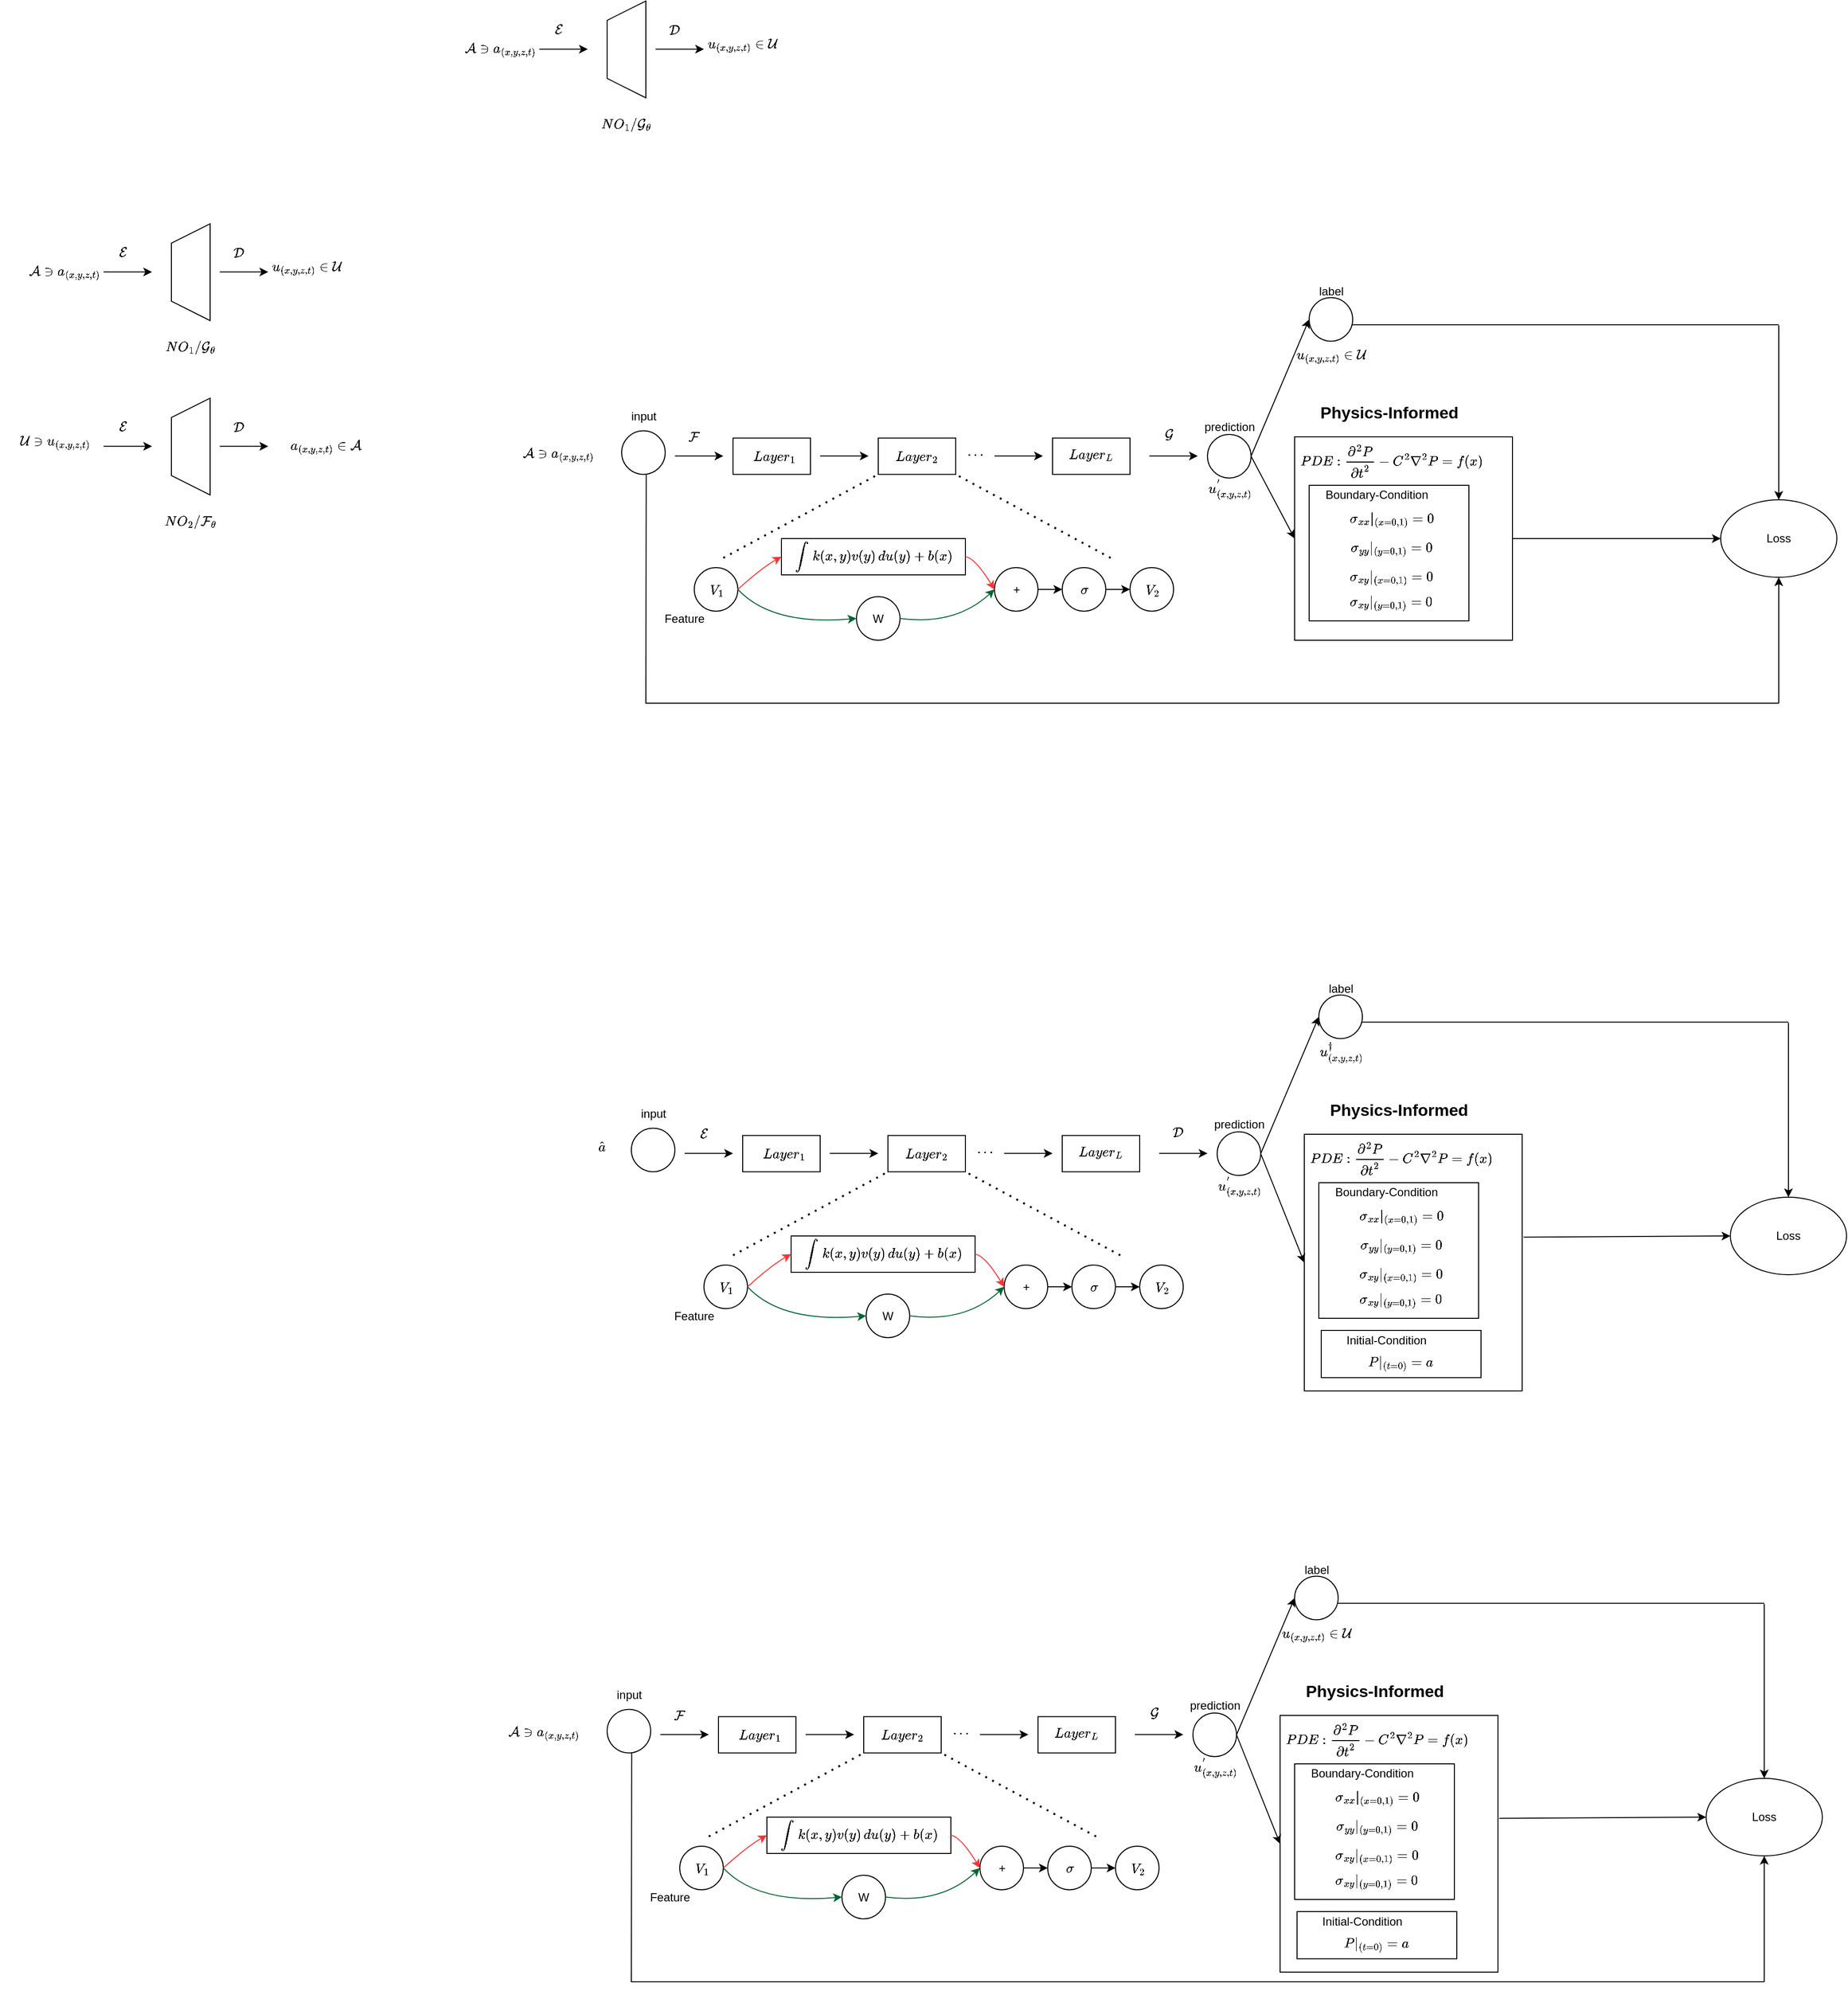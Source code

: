 <mxfile version="20.6.0" type="github">
  <diagram id="NjW-yhsZ5i_trCQD1ym4" name="第 1 页">
    <mxGraphModel dx="1221" dy="1813" grid="1" gridSize="10" guides="1" tooltips="1" connect="1" arrows="1" fold="1" page="1" pageScale="1" pageWidth="827" pageHeight="1169" math="1" shadow="0">
      <root>
        <mxCell id="0" />
        <mxCell id="1" parent="0" />
        <mxCell id="FUlJ05SnASZW4XO25VSm-185" value="" style="rounded=0;whiteSpace=wrap;html=1;fillColor=none;" vertex="1" parent="1">
          <mxGeometry x="1430" y="1045" width="225" height="265" as="geometry" />
        </mxCell>
        <mxCell id="FUlJ05SnASZW4XO25VSm-4" value="$$\mathcal{A} \ni \mathcal{a}_{(x,y,z,t)}$$" style="text;html=1;strokeColor=none;fillColor=none;align=center;verticalAlign=middle;whiteSpace=wrap;rounded=0;" vertex="1" parent="1">
          <mxGeometry x="120" y="140" width="60" height="30" as="geometry" />
        </mxCell>
        <mxCell id="FUlJ05SnASZW4XO25VSm-5" value="" style="endArrow=classic;html=1;rounded=0;" edge="1" parent="1">
          <mxGeometry width="50" height="50" relative="1" as="geometry">
            <mxPoint x="190" y="154.8" as="sourcePoint" />
            <mxPoint x="240" y="154.8" as="targetPoint" />
          </mxGeometry>
        </mxCell>
        <mxCell id="FUlJ05SnASZW4XO25VSm-6" value="$$\mathcal{E}$$" style="text;html=1;strokeColor=none;fillColor=none;align=center;verticalAlign=middle;whiteSpace=wrap;rounded=0;" vertex="1" parent="1">
          <mxGeometry x="180" y="120" width="60" height="30" as="geometry" />
        </mxCell>
        <mxCell id="FUlJ05SnASZW4XO25VSm-7" value="" style="shape=trapezoid;perimeter=trapezoidPerimeter;whiteSpace=wrap;html=1;fixedSize=1;rotation=-90;" vertex="1" parent="1">
          <mxGeometry x="230" y="135" width="100" height="40" as="geometry" />
        </mxCell>
        <mxCell id="FUlJ05SnASZW4XO25VSm-8" value="&amp;nbsp;$$NO_{1}/\mathcal{G}_{\theta}$$" style="text;html=1;strokeColor=none;fillColor=none;align=center;verticalAlign=middle;whiteSpace=wrap;rounded=0;" vertex="1" parent="1">
          <mxGeometry x="245" y="210" width="70" height="30" as="geometry" />
        </mxCell>
        <mxCell id="FUlJ05SnASZW4XO25VSm-9" value="" style="endArrow=classic;html=1;rounded=0;" edge="1" parent="1">
          <mxGeometry width="50" height="50" relative="1" as="geometry">
            <mxPoint x="310" y="154.8" as="sourcePoint" />
            <mxPoint x="360" y="154.8" as="targetPoint" />
          </mxGeometry>
        </mxCell>
        <mxCell id="FUlJ05SnASZW4XO25VSm-10" value="$$\mathcal{D}$$" style="text;html=1;strokeColor=none;fillColor=none;align=center;verticalAlign=middle;whiteSpace=wrap;rounded=0;" vertex="1" parent="1">
          <mxGeometry x="300" y="120" width="60" height="30" as="geometry" />
        </mxCell>
        <mxCell id="FUlJ05SnASZW4XO25VSm-11" value="$$ \mathcal{u}_{(x,y,z,t)} \in \mathcal{U}$$" style="text;html=1;strokeColor=none;fillColor=none;align=center;verticalAlign=middle;whiteSpace=wrap;rounded=0;" vertex="1" parent="1">
          <mxGeometry x="370" y="135" width="60" height="30" as="geometry" />
        </mxCell>
        <mxCell id="FUlJ05SnASZW4XO25VSm-12" value="$$&amp;nbsp; \mathcal{a}_{(x,y,z,t)} \in\mathcal{A}&lt;br&gt;$$" style="text;html=1;strokeColor=none;fillColor=none;align=center;verticalAlign=middle;whiteSpace=wrap;rounded=0;" vertex="1" parent="1">
          <mxGeometry x="390" y="320" width="60" height="30" as="geometry" />
        </mxCell>
        <mxCell id="FUlJ05SnASZW4XO25VSm-13" value="" style="endArrow=classic;html=1;rounded=0;" edge="1" parent="1">
          <mxGeometry width="50" height="50" relative="1" as="geometry">
            <mxPoint x="190" y="334.8" as="sourcePoint" />
            <mxPoint x="240" y="334.8" as="targetPoint" />
          </mxGeometry>
        </mxCell>
        <mxCell id="FUlJ05SnASZW4XO25VSm-14" value="$$\mathcal{E}$$" style="text;html=1;strokeColor=none;fillColor=none;align=center;verticalAlign=middle;whiteSpace=wrap;rounded=0;" vertex="1" parent="1">
          <mxGeometry x="180" y="300" width="60" height="30" as="geometry" />
        </mxCell>
        <mxCell id="FUlJ05SnASZW4XO25VSm-15" value="" style="shape=trapezoid;perimeter=trapezoidPerimeter;whiteSpace=wrap;html=1;fixedSize=1;rotation=-90;" vertex="1" parent="1">
          <mxGeometry x="230" y="315" width="100" height="40" as="geometry" />
        </mxCell>
        <mxCell id="FUlJ05SnASZW4XO25VSm-16" value="&amp;nbsp;$$NO_{2}/\mathcal{F}_{\theta}$$" style="text;html=1;strokeColor=none;fillColor=none;align=center;verticalAlign=middle;whiteSpace=wrap;rounded=0;" vertex="1" parent="1">
          <mxGeometry x="245" y="390" width="70" height="30" as="geometry" />
        </mxCell>
        <mxCell id="FUlJ05SnASZW4XO25VSm-17" value="" style="endArrow=classic;html=1;rounded=0;" edge="1" parent="1">
          <mxGeometry width="50" height="50" relative="1" as="geometry">
            <mxPoint x="310" y="334.8" as="sourcePoint" />
            <mxPoint x="360" y="334.8" as="targetPoint" />
          </mxGeometry>
        </mxCell>
        <mxCell id="FUlJ05SnASZW4XO25VSm-18" value="$$\mathcal{D}$$" style="text;html=1;strokeColor=none;fillColor=none;align=center;verticalAlign=middle;whiteSpace=wrap;rounded=0;" vertex="1" parent="1">
          <mxGeometry x="300" y="300" width="60" height="30" as="geometry" />
        </mxCell>
        <mxCell id="FUlJ05SnASZW4XO25VSm-19" value="$$&amp;nbsp;\mathcal{U} \ni&lt;br&gt;\mathcal{u}_{(x,y,z,t)} $$" style="text;html=1;strokeColor=none;fillColor=none;align=center;verticalAlign=middle;whiteSpace=wrap;rounded=0;" vertex="1" parent="1">
          <mxGeometry x="110" y="315" width="60" height="30" as="geometry" />
        </mxCell>
        <mxCell id="FUlJ05SnASZW4XO25VSm-20" value="$$\mathcal{A} \ni \mathcal{a}_{(x,y,z,t)}$$" style="text;html=1;strokeColor=none;fillColor=none;align=center;verticalAlign=middle;whiteSpace=wrap;rounded=0;" vertex="1" parent="1">
          <mxGeometry x="570" y="-90" width="60" height="30" as="geometry" />
        </mxCell>
        <mxCell id="FUlJ05SnASZW4XO25VSm-21" value="" style="endArrow=classic;html=1;rounded=0;" edge="1" parent="1">
          <mxGeometry width="50" height="50" relative="1" as="geometry">
            <mxPoint x="640" y="-75.2" as="sourcePoint" />
            <mxPoint x="690" y="-75.2" as="targetPoint" />
          </mxGeometry>
        </mxCell>
        <mxCell id="FUlJ05SnASZW4XO25VSm-22" value="$$\mathcal{E}$$" style="text;html=1;strokeColor=none;fillColor=none;align=center;verticalAlign=middle;whiteSpace=wrap;rounded=0;" vertex="1" parent="1">
          <mxGeometry x="630" y="-110" width="60" height="30" as="geometry" />
        </mxCell>
        <mxCell id="FUlJ05SnASZW4XO25VSm-23" value="" style="shape=trapezoid;perimeter=trapezoidPerimeter;whiteSpace=wrap;html=1;fixedSize=1;rotation=-90;" vertex="1" parent="1">
          <mxGeometry x="680" y="-95" width="100" height="40" as="geometry" />
        </mxCell>
        <mxCell id="FUlJ05SnASZW4XO25VSm-24" value="&amp;nbsp;$$NO_{1}/\mathcal{G}_{\theta}$$" style="text;html=1;strokeColor=none;fillColor=none;align=center;verticalAlign=middle;whiteSpace=wrap;rounded=0;" vertex="1" parent="1">
          <mxGeometry x="695" y="-20" width="70" height="30" as="geometry" />
        </mxCell>
        <mxCell id="FUlJ05SnASZW4XO25VSm-25" value="" style="endArrow=classic;html=1;rounded=0;" edge="1" parent="1">
          <mxGeometry width="50" height="50" relative="1" as="geometry">
            <mxPoint x="760" y="-75.2" as="sourcePoint" />
            <mxPoint x="810" y="-75.2" as="targetPoint" />
          </mxGeometry>
        </mxCell>
        <mxCell id="FUlJ05SnASZW4XO25VSm-26" value="$$\mathcal{D}$$" style="text;html=1;strokeColor=none;fillColor=none;align=center;verticalAlign=middle;whiteSpace=wrap;rounded=0;" vertex="1" parent="1">
          <mxGeometry x="750" y="-110" width="60" height="30" as="geometry" />
        </mxCell>
        <mxCell id="FUlJ05SnASZW4XO25VSm-27" value="$$ \mathcal{u}_{(x,y,z,t)} \in \mathcal{U}$$" style="text;html=1;strokeColor=none;fillColor=none;align=center;verticalAlign=middle;whiteSpace=wrap;rounded=0;" vertex="1" parent="1">
          <mxGeometry x="820" y="-95" width="60" height="30" as="geometry" />
        </mxCell>
        <mxCell id="FUlJ05SnASZW4XO25VSm-66" value="$$\mathcal{A} \ni \mathcal{a}_{(x,y,z,t)}$$" style="text;html=1;strokeColor=none;fillColor=none;align=center;verticalAlign=middle;whiteSpace=wrap;rounded=0;" vertex="1" parent="1">
          <mxGeometry x="630" y="327.5" width="60" height="30" as="geometry" />
        </mxCell>
        <mxCell id="FUlJ05SnASZW4XO25VSm-67" value="" style="endArrow=classic;html=1;rounded=0;" edge="1" parent="1">
          <mxGeometry width="50" height="50" relative="1" as="geometry">
            <mxPoint x="780" y="344.8" as="sourcePoint" />
            <mxPoint x="830" y="344.8" as="targetPoint" />
          </mxGeometry>
        </mxCell>
        <mxCell id="FUlJ05SnASZW4XO25VSm-68" value="$$\mathcal{F}$$" style="text;html=1;strokeColor=none;fillColor=none;align=center;verticalAlign=middle;whiteSpace=wrap;rounded=0;" vertex="1" parent="1">
          <mxGeometry x="770" y="310" width="60" height="30" as="geometry" />
        </mxCell>
        <mxCell id="FUlJ05SnASZW4XO25VSm-69" value="" style="endArrow=classic;html=1;rounded=0;" edge="1" parent="1">
          <mxGeometry width="50" height="50" relative="1" as="geometry">
            <mxPoint x="1270" y="344.8" as="sourcePoint" />
            <mxPoint x="1320" y="344.8" as="targetPoint" />
          </mxGeometry>
        </mxCell>
        <mxCell id="FUlJ05SnASZW4XO25VSm-70" value="$$\mathcal{G}$$" style="text;html=1;strokeColor=none;fillColor=none;align=center;verticalAlign=middle;whiteSpace=wrap;rounded=0;" vertex="1" parent="1">
          <mxGeometry x="1260" y="310" width="60" height="25" as="geometry" />
        </mxCell>
        <mxCell id="FUlJ05SnASZW4XO25VSm-72" value="" style="rounded=0;whiteSpace=wrap;html=1;" vertex="1" parent="1">
          <mxGeometry x="840" y="326.25" width="80" height="37.5" as="geometry" />
        </mxCell>
        <mxCell id="FUlJ05SnASZW4XO25VSm-71" value="$$ \mathcal{u}_{(x,y,z,t)}^{&#39;} $$" style="text;html=1;strokeColor=none;fillColor=none;align=center;verticalAlign=middle;whiteSpace=wrap;rounded=0;" vertex="1" parent="1">
          <mxGeometry x="1322.5" y="363.75" width="60" height="30" as="geometry" />
        </mxCell>
        <mxCell id="FUlJ05SnASZW4XO25VSm-73" value="" style="rounded=0;whiteSpace=wrap;html=1;" vertex="1" parent="1">
          <mxGeometry x="990" y="326.25" width="80" height="37.5" as="geometry" />
        </mxCell>
        <mxCell id="FUlJ05SnASZW4XO25VSm-74" value="" style="endArrow=classic;html=1;rounded=0;" edge="1" parent="1">
          <mxGeometry width="50" height="50" relative="1" as="geometry">
            <mxPoint x="930" y="344.76" as="sourcePoint" />
            <mxPoint x="980" y="344.76" as="targetPoint" />
          </mxGeometry>
        </mxCell>
        <mxCell id="FUlJ05SnASZW4XO25VSm-75" value="" style="rounded=0;whiteSpace=wrap;html=1;" vertex="1" parent="1">
          <mxGeometry x="1170" y="326.25" width="80" height="37.5" as="geometry" />
        </mxCell>
        <mxCell id="FUlJ05SnASZW4XO25VSm-76" value="" style="endArrow=classic;html=1;rounded=0;" edge="1" parent="1">
          <mxGeometry width="50" height="50" relative="1" as="geometry">
            <mxPoint x="1110" y="344.76" as="sourcePoint" />
            <mxPoint x="1160" y="344.76" as="targetPoint" />
          </mxGeometry>
        </mxCell>
        <mxCell id="FUlJ05SnASZW4XO25VSm-77" value="$$\cdots$$" style="text;html=1;strokeColor=none;fillColor=none;align=center;verticalAlign=middle;whiteSpace=wrap;rounded=0;" vertex="1" parent="1">
          <mxGeometry x="1060" y="330" width="60" height="25" as="geometry" />
        </mxCell>
        <mxCell id="FUlJ05SnASZW4XO25VSm-78" value="" style="endArrow=none;dashed=1;html=1;dashPattern=1 3;strokeWidth=2;rounded=0;" edge="1" parent="1">
          <mxGeometry width="50" height="50" relative="1" as="geometry">
            <mxPoint x="830" y="450" as="sourcePoint" />
            <mxPoint x="990" y="363.75" as="targetPoint" />
          </mxGeometry>
        </mxCell>
        <mxCell id="FUlJ05SnASZW4XO25VSm-79" value="" style="endArrow=none;dashed=1;html=1;dashPattern=1 3;strokeWidth=2;rounded=0;" edge="1" parent="1">
          <mxGeometry width="50" height="50" relative="1" as="geometry">
            <mxPoint x="1230" y="450" as="sourcePoint" />
            <mxPoint x="1070" y="363.75" as="targetPoint" />
          </mxGeometry>
        </mxCell>
        <mxCell id="FUlJ05SnASZW4XO25VSm-81" value="" style="ellipse;whiteSpace=wrap;html=1;aspect=fixed;fillColor=none;" vertex="1" parent="1">
          <mxGeometry x="1330" y="322.5" width="45" height="45" as="geometry" />
        </mxCell>
        <mxCell id="FUlJ05SnASZW4XO25VSm-80" value="" style="ellipse;whiteSpace=wrap;html=1;aspect=fixed;" vertex="1" parent="1">
          <mxGeometry x="725" y="318.75" width="45" height="45" as="geometry" />
        </mxCell>
        <mxCell id="FUlJ05SnASZW4XO25VSm-82" value="$$V_{1}$$" style="text;html=1;strokeColor=none;fillColor=none;align=center;verticalAlign=middle;whiteSpace=wrap;rounded=0;" vertex="1" parent="1">
          <mxGeometry x="792.5" y="467.5" width="60" height="30" as="geometry" />
        </mxCell>
        <mxCell id="FUlJ05SnASZW4XO25VSm-83" value="" style="ellipse;whiteSpace=wrap;html=1;aspect=fixed;fillColor=none;" vertex="1" parent="1">
          <mxGeometry x="800" y="460" width="45" height="45" as="geometry" />
        </mxCell>
        <mxCell id="FUlJ05SnASZW4XO25VSm-84" value="Feature" style="text;html=1;strokeColor=none;fillColor=none;align=center;verticalAlign=middle;whiteSpace=wrap;rounded=0;" vertex="1" parent="1">
          <mxGeometry x="760" y="497.5" width="60" height="30" as="geometry" />
        </mxCell>
        <mxCell id="FUlJ05SnASZW4XO25VSm-85" value="" style="rounded=0;whiteSpace=wrap;html=1;" vertex="1" parent="1">
          <mxGeometry x="890" y="430" width="190" height="37.5" as="geometry" />
        </mxCell>
        <mxCell id="FUlJ05SnASZW4XO25VSm-86" value="" style="ellipse;whiteSpace=wrap;html=1;aspect=fixed;" vertex="1" parent="1">
          <mxGeometry x="967.5" y="490" width="45" height="45" as="geometry" />
        </mxCell>
        <mxCell id="FUlJ05SnASZW4XO25VSm-87" value="" style="ellipse;whiteSpace=wrap;html=1;aspect=fixed;" vertex="1" parent="1">
          <mxGeometry x="1110" y="460" width="45" height="45" as="geometry" />
        </mxCell>
        <mxCell id="FUlJ05SnASZW4XO25VSm-88" value="W" style="text;html=1;strokeColor=none;fillColor=none;align=center;verticalAlign=middle;whiteSpace=wrap;rounded=0;" vertex="1" parent="1">
          <mxGeometry x="960" y="497.5" width="60" height="30" as="geometry" />
        </mxCell>
        <mxCell id="FUlJ05SnASZW4XO25VSm-89" value="" style="ellipse;whiteSpace=wrap;html=1;aspect=fixed;" vertex="1" parent="1">
          <mxGeometry x="1180" y="460" width="45" height="45" as="geometry" />
        </mxCell>
        <mxCell id="FUlJ05SnASZW4XO25VSm-90" value="" style="ellipse;whiteSpace=wrap;html=1;aspect=fixed;" vertex="1" parent="1">
          <mxGeometry x="1250" y="460" width="45" height="45" as="geometry" />
        </mxCell>
        <mxCell id="FUlJ05SnASZW4XO25VSm-91" value="$$Layer_{1}$$" style="text;html=1;strokeColor=none;fillColor=none;align=center;verticalAlign=middle;whiteSpace=wrap;rounded=0;" vertex="1" parent="1">
          <mxGeometry x="852.5" y="330" width="60" height="30" as="geometry" />
        </mxCell>
        <mxCell id="FUlJ05SnASZW4XO25VSm-92" value="$$Layer_{2}$$" style="text;html=1;strokeColor=none;fillColor=none;align=center;verticalAlign=middle;whiteSpace=wrap;rounded=0;" vertex="1" parent="1">
          <mxGeometry x="1000" y="330" width="60" height="30" as="geometry" />
        </mxCell>
        <mxCell id="FUlJ05SnASZW4XO25VSm-93" value="$$Layer_{L}$$" style="text;html=1;strokeColor=none;fillColor=none;align=center;verticalAlign=middle;whiteSpace=wrap;rounded=0;" vertex="1" parent="1">
          <mxGeometry x="1180" y="327.5" width="60" height="30" as="geometry" />
        </mxCell>
        <mxCell id="FUlJ05SnASZW4XO25VSm-94" value="+" style="text;html=1;strokeColor=none;fillColor=none;align=center;verticalAlign=middle;whiteSpace=wrap;rounded=0;" vertex="1" parent="1">
          <mxGeometry x="1102.5" y="467.5" width="60" height="30" as="geometry" />
        </mxCell>
        <mxCell id="FUlJ05SnASZW4XO25VSm-95" value="$$\sigma$$" style="text;html=1;strokeColor=none;fillColor=none;align=center;verticalAlign=middle;whiteSpace=wrap;rounded=0;" vertex="1" parent="1">
          <mxGeometry x="1172.5" y="467.5" width="60" height="30" as="geometry" />
        </mxCell>
        <mxCell id="FUlJ05SnASZW4XO25VSm-96" value="$$V_{2}$$" style="text;html=1;strokeColor=none;fillColor=none;align=center;verticalAlign=middle;whiteSpace=wrap;rounded=0;" vertex="1" parent="1">
          <mxGeometry x="1242.5" y="467.5" width="60" height="30" as="geometry" />
        </mxCell>
        <mxCell id="FUlJ05SnASZW4XO25VSm-97" value="" style="curved=1;endArrow=classic;html=1;rounded=0;exitX=1;exitY=0.5;exitDx=0;exitDy=0;entryX=0;entryY=0.5;entryDx=0;entryDy=0;strokeColor=#FF3333;" edge="1" parent="1" source="FUlJ05SnASZW4XO25VSm-83" target="FUlJ05SnASZW4XO25VSm-85">
          <mxGeometry width="50" height="50" relative="1" as="geometry">
            <mxPoint x="860" y="467.5" as="sourcePoint" />
            <mxPoint x="895" y="417.5" as="targetPoint" />
            <Array as="points">
              <mxPoint x="870" y="460" />
            </Array>
          </mxGeometry>
        </mxCell>
        <mxCell id="FUlJ05SnASZW4XO25VSm-98" value="" style="curved=1;endArrow=classic;html=1;rounded=0;exitX=1;exitY=0.5;exitDx=0;exitDy=0;entryX=0;entryY=0.5;entryDx=0;entryDy=0;strokeColor=#006633;" edge="1" parent="1" source="FUlJ05SnASZW4XO25VSm-83" target="FUlJ05SnASZW4XO25VSm-86">
          <mxGeometry width="50" height="50" relative="1" as="geometry">
            <mxPoint x="855.0" y="492.5" as="sourcePoint" />
            <mxPoint x="940" y="520" as="targetPoint" />
            <Array as="points">
              <mxPoint x="880" y="520" />
            </Array>
          </mxGeometry>
        </mxCell>
        <mxCell id="FUlJ05SnASZW4XO25VSm-99" value="" style="curved=1;endArrow=classic;html=1;rounded=0;exitX=1;exitY=0.5;exitDx=0;exitDy=0;entryX=0;entryY=0.5;entryDx=0;entryDy=0;strokeColor=#006633;" edge="1" parent="1" source="FUlJ05SnASZW4XO25VSm-86" target="FUlJ05SnASZW4XO25VSm-87">
          <mxGeometry width="50" height="50" relative="1" as="geometry">
            <mxPoint x="1020.0" y="510" as="sourcePoint" />
            <mxPoint x="1110" y="520" as="targetPoint" />
            <Array as="points">
              <mxPoint x="1070" y="520" />
            </Array>
          </mxGeometry>
        </mxCell>
        <mxCell id="FUlJ05SnASZW4XO25VSm-100" value="" style="curved=1;endArrow=classic;html=1;rounded=0;exitX=1;exitY=0.5;exitDx=0;exitDy=0;entryX=0;entryY=0.5;entryDx=0;entryDy=0;strokeColor=#FF3333;" edge="1" parent="1" source="FUlJ05SnASZW4XO25VSm-85" target="FUlJ05SnASZW4XO25VSm-87">
          <mxGeometry width="50" height="50" relative="1" as="geometry">
            <mxPoint x="1090.0" y="440" as="sourcePoint" />
            <mxPoint x="1187.5" y="410" as="targetPoint" />
            <Array as="points">
              <mxPoint x="1090" y="450" />
            </Array>
          </mxGeometry>
        </mxCell>
        <mxCell id="FUlJ05SnASZW4XO25VSm-101" value="" style="endArrow=classic;html=1;rounded=0;exitX=1;exitY=0.5;exitDx=0;exitDy=0;entryX=0;entryY=0.5;entryDx=0;entryDy=0;" edge="1" parent="1" source="FUlJ05SnASZW4XO25VSm-87" target="FUlJ05SnASZW4XO25VSm-89">
          <mxGeometry width="50" height="50" relative="1" as="geometry">
            <mxPoint x="1120" y="520" as="sourcePoint" />
            <mxPoint x="1160" y="520" as="targetPoint" />
          </mxGeometry>
        </mxCell>
        <mxCell id="FUlJ05SnASZW4XO25VSm-102" value="" style="endArrow=classic;html=1;rounded=0;exitX=1;exitY=0.5;exitDx=0;exitDy=0;entryX=0;entryY=0.5;entryDx=0;entryDy=0;" edge="1" parent="1" source="FUlJ05SnASZW4XO25VSm-89" target="FUlJ05SnASZW4XO25VSm-90">
          <mxGeometry width="50" height="50" relative="1" as="geometry">
            <mxPoint x="1165.0" y="492.5" as="sourcePoint" />
            <mxPoint x="1190.0" y="492.5" as="targetPoint" />
          </mxGeometry>
        </mxCell>
        <mxCell id="FUlJ05SnASZW4XO25VSm-103" value="$$\int_{}^{} k(x,y)v(y)\,du(y)&amp;nbsp; +b(x)$$" style="text;html=1;strokeColor=none;fillColor=none;align=center;verticalAlign=middle;whiteSpace=wrap;rounded=0;" vertex="1" parent="1">
          <mxGeometry x="898.75" y="433.75" width="172.5" height="30" as="geometry" />
        </mxCell>
        <mxCell id="FUlJ05SnASZW4XO25VSm-105" value="" style="endArrow=classic;html=1;rounded=0;exitX=1;exitY=0.5;exitDx=0;exitDy=0;entryX=0;entryY=0.5;entryDx=0;entryDy=0;" edge="1" parent="1" source="FUlJ05SnASZW4XO25VSm-81" target="FUlJ05SnASZW4XO25VSm-104">
          <mxGeometry width="50" height="50" relative="1" as="geometry">
            <mxPoint x="1430" y="350.0" as="sourcePoint" />
            <mxPoint x="1480" y="350.0" as="targetPoint" />
          </mxGeometry>
        </mxCell>
        <mxCell id="FUlJ05SnASZW4XO25VSm-109" value="prediction" style="text;html=1;strokeColor=none;fillColor=none;align=center;verticalAlign=middle;whiteSpace=wrap;rounded=0;" vertex="1" parent="1">
          <mxGeometry x="1322.5" y="300" width="60" height="30" as="geometry" />
        </mxCell>
        <mxCell id="FUlJ05SnASZW4XO25VSm-110" value="input" style="text;html=1;strokeColor=none;fillColor=none;align=center;verticalAlign=middle;whiteSpace=wrap;rounded=0;" vertex="1" parent="1">
          <mxGeometry x="717.5" y="288.75" width="60" height="30" as="geometry" />
        </mxCell>
        <mxCell id="FUlJ05SnASZW4XO25VSm-111" value="" style="ellipse;whiteSpace=wrap;html=1;fillColor=none;" vertex="1" parent="1">
          <mxGeometry x="1860" y="390" width="120" height="80" as="geometry" />
        </mxCell>
        <mxCell id="FUlJ05SnASZW4XO25VSm-112" value="Loss" style="text;html=1;strokeColor=none;fillColor=none;align=center;verticalAlign=middle;whiteSpace=wrap;rounded=0;" vertex="1" parent="1">
          <mxGeometry x="1890" y="415" width="60" height="30" as="geometry" />
        </mxCell>
        <mxCell id="FUlJ05SnASZW4XO25VSm-113" value="" style="endArrow=classic;html=1;rounded=0;exitX=1;exitY=0.5;exitDx=0;exitDy=0;entryX=0;entryY=0.5;entryDx=0;entryDy=0;" edge="1" parent="1" source="FUlJ05SnASZW4XO25VSm-81" target="FUlJ05SnASZW4XO25VSm-115">
          <mxGeometry width="50" height="50" relative="1" as="geometry">
            <mxPoint x="1410.0" y="435" as="sourcePoint" />
            <mxPoint x="1430" y="380" as="targetPoint" />
          </mxGeometry>
        </mxCell>
        <mxCell id="FUlJ05SnASZW4XO25VSm-114" value="&lt;font style=&quot;font-size: 17px;&quot;&gt;&lt;b&gt;Physics-Informed&lt;/b&gt;&lt;/font&gt;" style="text;html=1;strokeColor=none;fillColor=none;align=center;verticalAlign=middle;whiteSpace=wrap;rounded=0;" vertex="1" parent="1">
          <mxGeometry x="1427.5" y="276.25" width="180" height="50" as="geometry" />
        </mxCell>
        <mxCell id="FUlJ05SnASZW4XO25VSm-115" value="" style="rounded=0;whiteSpace=wrap;html=1;fillColor=none;" vertex="1" parent="1">
          <mxGeometry x="1420" y="325" width="225" height="210" as="geometry" />
        </mxCell>
        <mxCell id="FUlJ05SnASZW4XO25VSm-116" value="$$PDE:\frac{{\partial&amp;nbsp;&lt;br&gt;}^2 P&amp;nbsp; }{{\partial t}^{2}} - C^2 {\nabla}^{2} P =f(x)$$" style="text;html=1;strokeColor=none;fillColor=none;align=center;verticalAlign=middle;whiteSpace=wrap;rounded=0;" vertex="1" parent="1">
          <mxGeometry x="1450" y="335" width="140" height="30" as="geometry" />
        </mxCell>
        <mxCell id="FUlJ05SnASZW4XO25VSm-118" value="$$\sigma_{xx}|_{(x=0,1)} =0$$" style="text;html=1;strokeColor=none;fillColor=none;align=center;verticalAlign=middle;whiteSpace=wrap;rounded=0;" vertex="1" parent="1">
          <mxGeometry x="1450" y="395" width="140" height="30" as="geometry" />
        </mxCell>
        <mxCell id="FUlJ05SnASZW4XO25VSm-119" value="$$\sigma_{xy}|_{(x=0,1)} =0$$" style="text;html=1;strokeColor=none;fillColor=none;align=center;verticalAlign=middle;whiteSpace=wrap;rounded=0;" vertex="1" parent="1">
          <mxGeometry x="1450" y="455" width="140" height="30" as="geometry" />
        </mxCell>
        <mxCell id="FUlJ05SnASZW4XO25VSm-120" value="$$\sigma_{yy}|_{(y=0,1)} =0$$" style="text;html=1;strokeColor=none;fillColor=none;align=center;verticalAlign=middle;whiteSpace=wrap;rounded=0;" vertex="1" parent="1">
          <mxGeometry x="1450" y="425" width="140" height="30" as="geometry" />
        </mxCell>
        <mxCell id="FUlJ05SnASZW4XO25VSm-123" value="$$\sigma_{xy}|_{(y=0,1)} =0$$" style="text;html=1;strokeColor=none;fillColor=none;align=center;verticalAlign=middle;whiteSpace=wrap;rounded=0;" vertex="1" parent="1">
          <mxGeometry x="1450" y="481.25" width="140" height="30" as="geometry" />
        </mxCell>
        <mxCell id="FUlJ05SnASZW4XO25VSm-125" value="" style="rounded=0;whiteSpace=wrap;html=1;fillColor=none;" vertex="1" parent="1">
          <mxGeometry x="1435" y="375" width="165" height="140" as="geometry" />
        </mxCell>
        <mxCell id="FUlJ05SnASZW4XO25VSm-126" value="Boundary-Condition" style="text;html=1;strokeColor=none;fillColor=none;align=center;verticalAlign=middle;whiteSpace=wrap;rounded=0;" vertex="1" parent="1">
          <mxGeometry x="1435" y="375" width="140" height="20" as="geometry" />
        </mxCell>
        <mxCell id="FUlJ05SnASZW4XO25VSm-129" value="" style="endArrow=classic;html=1;rounded=0;fontSize=17;exitX=1;exitY=0.5;exitDx=0;exitDy=0;entryX=0;entryY=0.5;entryDx=0;entryDy=0;" edge="1" parent="1" source="FUlJ05SnASZW4XO25VSm-115" target="FUlJ05SnASZW4XO25VSm-111">
          <mxGeometry width="50" height="50" relative="1" as="geometry">
            <mxPoint x="1720" y="396.25" as="sourcePoint" />
            <mxPoint x="1840" y="429.5" as="targetPoint" />
          </mxGeometry>
        </mxCell>
        <mxCell id="FUlJ05SnASZW4XO25VSm-130" value="" style="endArrow=none;html=1;rounded=0;fontSize=17;endFill=0;" edge="1" parent="1">
          <mxGeometry width="50" height="50" relative="1" as="geometry">
            <mxPoint x="1470" y="209.29" as="sourcePoint" />
            <mxPoint x="1920" y="209.29" as="targetPoint" />
          </mxGeometry>
        </mxCell>
        <mxCell id="FUlJ05SnASZW4XO25VSm-131" value="" style="endArrow=classic;html=1;rounded=0;fontSize=17;entryX=0.5;entryY=0;entryDx=0;entryDy=0;" edge="1" parent="1" target="FUlJ05SnASZW4XO25VSm-111">
          <mxGeometry width="50" height="50" relative="1" as="geometry">
            <mxPoint x="1920" y="210" as="sourcePoint" />
            <mxPoint x="1919.47" y="362.5" as="targetPoint" />
          </mxGeometry>
        </mxCell>
        <mxCell id="FUlJ05SnASZW4XO25VSm-104" value="" style="ellipse;whiteSpace=wrap;html=1;aspect=fixed;" vertex="1" parent="1">
          <mxGeometry x="1435" y="181.25" width="45" height="45" as="geometry" />
        </mxCell>
        <mxCell id="FUlJ05SnASZW4XO25VSm-107" value="$$ \mathcal{u}_{(x,y,z,t)} \in \mathcal{U}$$" style="text;html=1;strokeColor=none;fillColor=none;align=center;verticalAlign=middle;whiteSpace=wrap;rounded=0;" vertex="1" parent="1">
          <mxGeometry x="1427.5" y="226.25" width="60" height="30" as="geometry" />
        </mxCell>
        <mxCell id="FUlJ05SnASZW4XO25VSm-108" value="label" style="text;html=1;strokeColor=none;fillColor=none;align=center;verticalAlign=middle;whiteSpace=wrap;rounded=0;" vertex="1" parent="1">
          <mxGeometry x="1427.5" y="160" width="60" height="30" as="geometry" />
        </mxCell>
        <mxCell id="FUlJ05SnASZW4XO25VSm-136" value="" style="endArrow=none;html=1;rounded=0;fontSize=17;endFill=0;" edge="1" parent="1">
          <mxGeometry width="50" height="50" relative="1" as="geometry">
            <mxPoint x="750.38" y="363.75" as="sourcePoint" />
            <mxPoint x="750" y="600.485" as="targetPoint" />
          </mxGeometry>
        </mxCell>
        <mxCell id="FUlJ05SnASZW4XO25VSm-137" value="" style="endArrow=none;html=1;rounded=0;fontSize=17;endFill=0;" edge="1" parent="1">
          <mxGeometry width="50" height="50" relative="1" as="geometry">
            <mxPoint x="750" y="600" as="sourcePoint" />
            <mxPoint x="1920" y="600" as="targetPoint" />
          </mxGeometry>
        </mxCell>
        <mxCell id="FUlJ05SnASZW4XO25VSm-139" value="" style="endArrow=classic;html=1;rounded=0;fontSize=17;" edge="1" parent="1" target="FUlJ05SnASZW4XO25VSm-111">
          <mxGeometry width="50" height="50" relative="1" as="geometry">
            <mxPoint x="1920" y="600" as="sourcePoint" />
            <mxPoint x="1730" y="430" as="targetPoint" />
          </mxGeometry>
        </mxCell>
        <mxCell id="FUlJ05SnASZW4XO25VSm-140" value="$$\hat{a}$$" style="text;html=1;strokeColor=none;fillColor=none;align=center;verticalAlign=middle;whiteSpace=wrap;rounded=0;" vertex="1" parent="1">
          <mxGeometry x="675" y="1042.5" width="60" height="30" as="geometry" />
        </mxCell>
        <mxCell id="FUlJ05SnASZW4XO25VSm-141" value="" style="endArrow=classic;html=1;rounded=0;" edge="1" parent="1">
          <mxGeometry width="50" height="50" relative="1" as="geometry">
            <mxPoint x="790" y="1064.8" as="sourcePoint" />
            <mxPoint x="840" y="1064.8" as="targetPoint" />
          </mxGeometry>
        </mxCell>
        <mxCell id="FUlJ05SnASZW4XO25VSm-142" value="$$\mathcal{E}$$" style="text;html=1;strokeColor=none;fillColor=none;align=center;verticalAlign=middle;whiteSpace=wrap;rounded=0;" vertex="1" parent="1">
          <mxGeometry x="780" y="1030" width="60" height="30" as="geometry" />
        </mxCell>
        <mxCell id="FUlJ05SnASZW4XO25VSm-143" value="" style="endArrow=classic;html=1;rounded=0;" edge="1" parent="1">
          <mxGeometry width="50" height="50" relative="1" as="geometry">
            <mxPoint x="1280" y="1064.8" as="sourcePoint" />
            <mxPoint x="1330" y="1064.8" as="targetPoint" />
          </mxGeometry>
        </mxCell>
        <mxCell id="FUlJ05SnASZW4XO25VSm-144" value="$$\mathcal{D}$$" style="text;html=1;strokeColor=none;fillColor=none;align=center;verticalAlign=middle;whiteSpace=wrap;rounded=0;" vertex="1" parent="1">
          <mxGeometry x="1270" y="1030" width="60" height="25" as="geometry" />
        </mxCell>
        <mxCell id="FUlJ05SnASZW4XO25VSm-145" value="" style="rounded=0;whiteSpace=wrap;html=1;" vertex="1" parent="1">
          <mxGeometry x="850" y="1046.25" width="80" height="37.5" as="geometry" />
        </mxCell>
        <mxCell id="FUlJ05SnASZW4XO25VSm-146" value="$$ \mathcal{u}_{(x,y,z,t)}^{&#39;} $$" style="text;html=1;strokeColor=none;fillColor=none;align=center;verticalAlign=middle;whiteSpace=wrap;rounded=0;" vertex="1" parent="1">
          <mxGeometry x="1332.5" y="1083.75" width="60" height="30" as="geometry" />
        </mxCell>
        <mxCell id="FUlJ05SnASZW4XO25VSm-147" value="" style="rounded=0;whiteSpace=wrap;html=1;" vertex="1" parent="1">
          <mxGeometry x="1000" y="1046.25" width="80" height="37.5" as="geometry" />
        </mxCell>
        <mxCell id="FUlJ05SnASZW4XO25VSm-148" value="" style="endArrow=classic;html=1;rounded=0;" edge="1" parent="1">
          <mxGeometry width="50" height="50" relative="1" as="geometry">
            <mxPoint x="940" y="1064.76" as="sourcePoint" />
            <mxPoint x="990" y="1064.76" as="targetPoint" />
          </mxGeometry>
        </mxCell>
        <mxCell id="FUlJ05SnASZW4XO25VSm-149" value="" style="rounded=0;whiteSpace=wrap;html=1;" vertex="1" parent="1">
          <mxGeometry x="1180" y="1046.25" width="80" height="37.5" as="geometry" />
        </mxCell>
        <mxCell id="FUlJ05SnASZW4XO25VSm-150" value="" style="endArrow=classic;html=1;rounded=0;" edge="1" parent="1">
          <mxGeometry width="50" height="50" relative="1" as="geometry">
            <mxPoint x="1120" y="1064.76" as="sourcePoint" />
            <mxPoint x="1170" y="1064.76" as="targetPoint" />
          </mxGeometry>
        </mxCell>
        <mxCell id="FUlJ05SnASZW4XO25VSm-151" value="$$\cdots$$" style="text;html=1;strokeColor=none;fillColor=none;align=center;verticalAlign=middle;whiteSpace=wrap;rounded=0;" vertex="1" parent="1">
          <mxGeometry x="1070" y="1050" width="60" height="25" as="geometry" />
        </mxCell>
        <mxCell id="FUlJ05SnASZW4XO25VSm-152" value="" style="endArrow=none;dashed=1;html=1;dashPattern=1 3;strokeWidth=2;rounded=0;" edge="1" parent="1">
          <mxGeometry width="50" height="50" relative="1" as="geometry">
            <mxPoint x="840" y="1170" as="sourcePoint" />
            <mxPoint x="1000" y="1083.75" as="targetPoint" />
          </mxGeometry>
        </mxCell>
        <mxCell id="FUlJ05SnASZW4XO25VSm-153" value="" style="endArrow=none;dashed=1;html=1;dashPattern=1 3;strokeWidth=2;rounded=0;" edge="1" parent="1">
          <mxGeometry width="50" height="50" relative="1" as="geometry">
            <mxPoint x="1240" y="1170" as="sourcePoint" />
            <mxPoint x="1080" y="1083.75" as="targetPoint" />
          </mxGeometry>
        </mxCell>
        <mxCell id="FUlJ05SnASZW4XO25VSm-154" value="" style="ellipse;whiteSpace=wrap;html=1;aspect=fixed;fillColor=none;" vertex="1" parent="1">
          <mxGeometry x="1340" y="1042.5" width="45" height="45" as="geometry" />
        </mxCell>
        <mxCell id="FUlJ05SnASZW4XO25VSm-155" value="" style="ellipse;whiteSpace=wrap;html=1;aspect=fixed;" vertex="1" parent="1">
          <mxGeometry x="735" y="1038.75" width="45" height="45" as="geometry" />
        </mxCell>
        <mxCell id="FUlJ05SnASZW4XO25VSm-156" value="$$V_{1}$$" style="text;html=1;strokeColor=none;fillColor=none;align=center;verticalAlign=middle;whiteSpace=wrap;rounded=0;" vertex="1" parent="1">
          <mxGeometry x="802.5" y="1187.5" width="60" height="30" as="geometry" />
        </mxCell>
        <mxCell id="FUlJ05SnASZW4XO25VSm-157" value="" style="ellipse;whiteSpace=wrap;html=1;aspect=fixed;fillColor=none;" vertex="1" parent="1">
          <mxGeometry x="810" y="1180" width="45" height="45" as="geometry" />
        </mxCell>
        <mxCell id="FUlJ05SnASZW4XO25VSm-158" value="Feature" style="text;html=1;strokeColor=none;fillColor=none;align=center;verticalAlign=middle;whiteSpace=wrap;rounded=0;" vertex="1" parent="1">
          <mxGeometry x="770" y="1217.5" width="60" height="30" as="geometry" />
        </mxCell>
        <mxCell id="FUlJ05SnASZW4XO25VSm-159" value="" style="rounded=0;whiteSpace=wrap;html=1;" vertex="1" parent="1">
          <mxGeometry x="900" y="1150" width="190" height="37.5" as="geometry" />
        </mxCell>
        <mxCell id="FUlJ05SnASZW4XO25VSm-160" value="" style="ellipse;whiteSpace=wrap;html=1;aspect=fixed;" vertex="1" parent="1">
          <mxGeometry x="977.5" y="1210" width="45" height="45" as="geometry" />
        </mxCell>
        <mxCell id="FUlJ05SnASZW4XO25VSm-161" value="" style="ellipse;whiteSpace=wrap;html=1;aspect=fixed;" vertex="1" parent="1">
          <mxGeometry x="1120" y="1180" width="45" height="45" as="geometry" />
        </mxCell>
        <mxCell id="FUlJ05SnASZW4XO25VSm-162" value="W" style="text;html=1;strokeColor=none;fillColor=none;align=center;verticalAlign=middle;whiteSpace=wrap;rounded=0;" vertex="1" parent="1">
          <mxGeometry x="970" y="1217.5" width="60" height="30" as="geometry" />
        </mxCell>
        <mxCell id="FUlJ05SnASZW4XO25VSm-163" value="" style="ellipse;whiteSpace=wrap;html=1;aspect=fixed;" vertex="1" parent="1">
          <mxGeometry x="1190" y="1180" width="45" height="45" as="geometry" />
        </mxCell>
        <mxCell id="FUlJ05SnASZW4XO25VSm-164" value="" style="ellipse;whiteSpace=wrap;html=1;aspect=fixed;" vertex="1" parent="1">
          <mxGeometry x="1260" y="1180" width="45" height="45" as="geometry" />
        </mxCell>
        <mxCell id="FUlJ05SnASZW4XO25VSm-165" value="$$Layer_{1}$$" style="text;html=1;strokeColor=none;fillColor=none;align=center;verticalAlign=middle;whiteSpace=wrap;rounded=0;" vertex="1" parent="1">
          <mxGeometry x="862.5" y="1050" width="60" height="30" as="geometry" />
        </mxCell>
        <mxCell id="FUlJ05SnASZW4XO25VSm-166" value="$$Layer_{2}$$" style="text;html=1;strokeColor=none;fillColor=none;align=center;verticalAlign=middle;whiteSpace=wrap;rounded=0;" vertex="1" parent="1">
          <mxGeometry x="1010" y="1050" width="60" height="30" as="geometry" />
        </mxCell>
        <mxCell id="FUlJ05SnASZW4XO25VSm-167" value="$$Layer_{L}$$" style="text;html=1;strokeColor=none;fillColor=none;align=center;verticalAlign=middle;whiteSpace=wrap;rounded=0;" vertex="1" parent="1">
          <mxGeometry x="1190" y="1047.5" width="60" height="30" as="geometry" />
        </mxCell>
        <mxCell id="FUlJ05SnASZW4XO25VSm-168" value="+" style="text;html=1;strokeColor=none;fillColor=none;align=center;verticalAlign=middle;whiteSpace=wrap;rounded=0;" vertex="1" parent="1">
          <mxGeometry x="1112.5" y="1187.5" width="60" height="30" as="geometry" />
        </mxCell>
        <mxCell id="FUlJ05SnASZW4XO25VSm-169" value="$$\sigma$$" style="text;html=1;strokeColor=none;fillColor=none;align=center;verticalAlign=middle;whiteSpace=wrap;rounded=0;" vertex="1" parent="1">
          <mxGeometry x="1182.5" y="1187.5" width="60" height="30" as="geometry" />
        </mxCell>
        <mxCell id="FUlJ05SnASZW4XO25VSm-170" value="$$V_{2}$$" style="text;html=1;strokeColor=none;fillColor=none;align=center;verticalAlign=middle;whiteSpace=wrap;rounded=0;" vertex="1" parent="1">
          <mxGeometry x="1252.5" y="1187.5" width="60" height="30" as="geometry" />
        </mxCell>
        <mxCell id="FUlJ05SnASZW4XO25VSm-171" value="" style="curved=1;endArrow=classic;html=1;rounded=0;exitX=1;exitY=0.5;exitDx=0;exitDy=0;entryX=0;entryY=0.5;entryDx=0;entryDy=0;strokeColor=#FF3333;" edge="1" parent="1" source="FUlJ05SnASZW4XO25VSm-157" target="FUlJ05SnASZW4XO25VSm-159">
          <mxGeometry width="50" height="50" relative="1" as="geometry">
            <mxPoint x="870" y="1187.5" as="sourcePoint" />
            <mxPoint x="905" y="1137.5" as="targetPoint" />
            <Array as="points">
              <mxPoint x="880" y="1180" />
            </Array>
          </mxGeometry>
        </mxCell>
        <mxCell id="FUlJ05SnASZW4XO25VSm-172" value="" style="curved=1;endArrow=classic;html=1;rounded=0;exitX=1;exitY=0.5;exitDx=0;exitDy=0;entryX=0;entryY=0.5;entryDx=0;entryDy=0;strokeColor=#006633;" edge="1" parent="1" source="FUlJ05SnASZW4XO25VSm-157" target="FUlJ05SnASZW4XO25VSm-160">
          <mxGeometry width="50" height="50" relative="1" as="geometry">
            <mxPoint x="865.0" y="1212.5" as="sourcePoint" />
            <mxPoint x="950" y="1240" as="targetPoint" />
            <Array as="points">
              <mxPoint x="890" y="1240" />
            </Array>
          </mxGeometry>
        </mxCell>
        <mxCell id="FUlJ05SnASZW4XO25VSm-173" value="" style="curved=1;endArrow=classic;html=1;rounded=0;exitX=1;exitY=0.5;exitDx=0;exitDy=0;entryX=0;entryY=0.5;entryDx=0;entryDy=0;strokeColor=#006633;" edge="1" parent="1" source="FUlJ05SnASZW4XO25VSm-160" target="FUlJ05SnASZW4XO25VSm-161">
          <mxGeometry width="50" height="50" relative="1" as="geometry">
            <mxPoint x="1030" y="1230" as="sourcePoint" />
            <mxPoint x="1120" y="1240" as="targetPoint" />
            <Array as="points">
              <mxPoint x="1080" y="1240" />
            </Array>
          </mxGeometry>
        </mxCell>
        <mxCell id="FUlJ05SnASZW4XO25VSm-174" value="" style="curved=1;endArrow=classic;html=1;rounded=0;exitX=1;exitY=0.5;exitDx=0;exitDy=0;entryX=0;entryY=0.5;entryDx=0;entryDy=0;strokeColor=#FF3333;" edge="1" parent="1" source="FUlJ05SnASZW4XO25VSm-159" target="FUlJ05SnASZW4XO25VSm-161">
          <mxGeometry width="50" height="50" relative="1" as="geometry">
            <mxPoint x="1100.0" y="1160" as="sourcePoint" />
            <mxPoint x="1197.5" y="1130" as="targetPoint" />
            <Array as="points">
              <mxPoint x="1100" y="1170" />
            </Array>
          </mxGeometry>
        </mxCell>
        <mxCell id="FUlJ05SnASZW4XO25VSm-175" value="" style="endArrow=classic;html=1;rounded=0;exitX=1;exitY=0.5;exitDx=0;exitDy=0;entryX=0;entryY=0.5;entryDx=0;entryDy=0;" edge="1" parent="1" source="FUlJ05SnASZW4XO25VSm-161" target="FUlJ05SnASZW4XO25VSm-163">
          <mxGeometry width="50" height="50" relative="1" as="geometry">
            <mxPoint x="1130" y="1240" as="sourcePoint" />
            <mxPoint x="1170" y="1240" as="targetPoint" />
          </mxGeometry>
        </mxCell>
        <mxCell id="FUlJ05SnASZW4XO25VSm-176" value="" style="endArrow=classic;html=1;rounded=0;exitX=1;exitY=0.5;exitDx=0;exitDy=0;entryX=0;entryY=0.5;entryDx=0;entryDy=0;" edge="1" parent="1" source="FUlJ05SnASZW4XO25VSm-163" target="FUlJ05SnASZW4XO25VSm-164">
          <mxGeometry width="50" height="50" relative="1" as="geometry">
            <mxPoint x="1175.0" y="1212.5" as="sourcePoint" />
            <mxPoint x="1200.0" y="1212.5" as="targetPoint" />
          </mxGeometry>
        </mxCell>
        <mxCell id="FUlJ05SnASZW4XO25VSm-177" value="$$\int_{}^{} k(x,y)v(y)\,du(y)&amp;nbsp; +b(x)$$" style="text;html=1;strokeColor=none;fillColor=none;align=center;verticalAlign=middle;whiteSpace=wrap;rounded=0;" vertex="1" parent="1">
          <mxGeometry x="908.75" y="1153.75" width="172.5" height="30" as="geometry" />
        </mxCell>
        <mxCell id="FUlJ05SnASZW4XO25VSm-178" value="" style="endArrow=classic;html=1;rounded=0;exitX=1;exitY=0.5;exitDx=0;exitDy=0;entryX=0;entryY=0.5;entryDx=0;entryDy=0;" edge="1" parent="1" source="FUlJ05SnASZW4XO25VSm-154" target="FUlJ05SnASZW4XO25VSm-196">
          <mxGeometry width="50" height="50" relative="1" as="geometry">
            <mxPoint x="1440" y="1070" as="sourcePoint" />
            <mxPoint x="1490" y="1070" as="targetPoint" />
          </mxGeometry>
        </mxCell>
        <mxCell id="FUlJ05SnASZW4XO25VSm-179" value="prediction" style="text;html=1;strokeColor=none;fillColor=none;align=center;verticalAlign=middle;whiteSpace=wrap;rounded=0;" vertex="1" parent="1">
          <mxGeometry x="1332.5" y="1020" width="60" height="30" as="geometry" />
        </mxCell>
        <mxCell id="FUlJ05SnASZW4XO25VSm-180" value="input" style="text;html=1;strokeColor=none;fillColor=none;align=center;verticalAlign=middle;whiteSpace=wrap;rounded=0;" vertex="1" parent="1">
          <mxGeometry x="727.5" y="1008.75" width="60" height="30" as="geometry" />
        </mxCell>
        <mxCell id="FUlJ05SnASZW4XO25VSm-181" value="" style="ellipse;whiteSpace=wrap;html=1;fillColor=none;" vertex="1" parent="1">
          <mxGeometry x="1870" y="1110" width="120" height="80" as="geometry" />
        </mxCell>
        <mxCell id="FUlJ05SnASZW4XO25VSm-182" value="Loss" style="text;html=1;strokeColor=none;fillColor=none;align=center;verticalAlign=middle;whiteSpace=wrap;rounded=0;" vertex="1" parent="1">
          <mxGeometry x="1900" y="1135" width="60" height="30" as="geometry" />
        </mxCell>
        <mxCell id="FUlJ05SnASZW4XO25VSm-183" value="" style="endArrow=classic;html=1;rounded=0;exitX=1;exitY=0.5;exitDx=0;exitDy=0;entryX=0;entryY=0.5;entryDx=0;entryDy=0;" edge="1" parent="1" source="FUlJ05SnASZW4XO25VSm-154" target="FUlJ05SnASZW4XO25VSm-185">
          <mxGeometry width="50" height="50" relative="1" as="geometry">
            <mxPoint x="1420.0" y="1155" as="sourcePoint" />
            <mxPoint x="1440" y="1100" as="targetPoint" />
          </mxGeometry>
        </mxCell>
        <mxCell id="FUlJ05SnASZW4XO25VSm-184" value="&lt;font style=&quot;font-size: 17px;&quot;&gt;&lt;b&gt;Physics-Informed&lt;/b&gt;&lt;/font&gt;" style="text;html=1;strokeColor=none;fillColor=none;align=center;verticalAlign=middle;whiteSpace=wrap;rounded=0;" vertex="1" parent="1">
          <mxGeometry x="1437.5" y="996.25" width="180" height="50" as="geometry" />
        </mxCell>
        <mxCell id="FUlJ05SnASZW4XO25VSm-186" value="$$PDE:\frac{{\partial&amp;nbsp;&lt;br&gt;}^2 P&amp;nbsp; }{{\partial t}^{2}} - C^2 {\nabla}^{2} P =f(x)$$" style="text;html=1;strokeColor=none;fillColor=none;align=center;verticalAlign=middle;whiteSpace=wrap;rounded=0;" vertex="1" parent="1">
          <mxGeometry x="1460" y="1055" width="140" height="30" as="geometry" />
        </mxCell>
        <mxCell id="FUlJ05SnASZW4XO25VSm-187" value="$$\sigma_{xx}|_{(x=0,1)} =0$$" style="text;html=1;strokeColor=none;fillColor=none;align=center;verticalAlign=middle;whiteSpace=wrap;rounded=0;" vertex="1" parent="1">
          <mxGeometry x="1460" y="1115" width="140" height="30" as="geometry" />
        </mxCell>
        <mxCell id="FUlJ05SnASZW4XO25VSm-188" value="$$\sigma_{xy}|_{(x=0,1)} =0$$" style="text;html=1;strokeColor=none;fillColor=none;align=center;verticalAlign=middle;whiteSpace=wrap;rounded=0;" vertex="1" parent="1">
          <mxGeometry x="1460" y="1175" width="140" height="30" as="geometry" />
        </mxCell>
        <mxCell id="FUlJ05SnASZW4XO25VSm-191" value="" style="rounded=0;whiteSpace=wrap;html=1;fillColor=none;" vertex="1" parent="1">
          <mxGeometry x="1445" y="1095" width="165" height="140" as="geometry" />
        </mxCell>
        <mxCell id="FUlJ05SnASZW4XO25VSm-189" value="$$\sigma_{yy}|_{(y=0,1)} =0$$" style="text;html=1;strokeColor=none;fillColor=none;align=center;verticalAlign=middle;whiteSpace=wrap;rounded=0;" vertex="1" parent="1">
          <mxGeometry x="1460" y="1145" width="140" height="30" as="geometry" />
        </mxCell>
        <mxCell id="FUlJ05SnASZW4XO25VSm-190" value="$$\sigma_{xy}|_{(y=0,1)} =0$$" style="text;html=1;strokeColor=none;fillColor=none;align=center;verticalAlign=middle;whiteSpace=wrap;rounded=0;" vertex="1" parent="1">
          <mxGeometry x="1460" y="1201.25" width="140" height="30" as="geometry" />
        </mxCell>
        <mxCell id="FUlJ05SnASZW4XO25VSm-192" value="Boundary-Condition" style="text;html=1;strokeColor=none;fillColor=none;align=center;verticalAlign=middle;whiteSpace=wrap;rounded=0;" vertex="1" parent="1">
          <mxGeometry x="1445" y="1095" width="140" height="20" as="geometry" />
        </mxCell>
        <mxCell id="FUlJ05SnASZW4XO25VSm-193" value="" style="endArrow=classic;html=1;rounded=0;fontSize=17;entryX=0;entryY=0.5;entryDx=0;entryDy=0;exitX=1.006;exitY=0.401;exitDx=0;exitDy=0;exitPerimeter=0;" edge="1" parent="1" source="FUlJ05SnASZW4XO25VSm-185" target="FUlJ05SnASZW4XO25VSm-181">
          <mxGeometry width="50" height="50" relative="1" as="geometry">
            <mxPoint x="1720" y="1190" as="sourcePoint" />
            <mxPoint x="1850" y="1149.5" as="targetPoint" />
          </mxGeometry>
        </mxCell>
        <mxCell id="FUlJ05SnASZW4XO25VSm-194" value="" style="endArrow=none;html=1;rounded=0;fontSize=17;endFill=0;" edge="1" parent="1">
          <mxGeometry width="50" height="50" relative="1" as="geometry">
            <mxPoint x="1480" y="929.29" as="sourcePoint" />
            <mxPoint x="1930" y="929.29" as="targetPoint" />
          </mxGeometry>
        </mxCell>
        <mxCell id="FUlJ05SnASZW4XO25VSm-195" value="" style="endArrow=classic;html=1;rounded=0;fontSize=17;entryX=0.5;entryY=0;entryDx=0;entryDy=0;" edge="1" parent="1" target="FUlJ05SnASZW4XO25VSm-181">
          <mxGeometry width="50" height="50" relative="1" as="geometry">
            <mxPoint x="1930" y="930" as="sourcePoint" />
            <mxPoint x="1929.47" y="1082.5" as="targetPoint" />
          </mxGeometry>
        </mxCell>
        <mxCell id="FUlJ05SnASZW4XO25VSm-196" value="" style="ellipse;whiteSpace=wrap;html=1;aspect=fixed;" vertex="1" parent="1">
          <mxGeometry x="1445" y="901.25" width="45" height="45" as="geometry" />
        </mxCell>
        <mxCell id="FUlJ05SnASZW4XO25VSm-197" value="$$ \mathcal{u}_{(x,y,z,t)}^{\dagger}$$" style="text;html=1;strokeColor=none;fillColor=none;align=center;verticalAlign=middle;whiteSpace=wrap;rounded=0;" vertex="1" parent="1">
          <mxGeometry x="1437.5" y="946.25" width="60" height="30" as="geometry" />
        </mxCell>
        <mxCell id="FUlJ05SnASZW4XO25VSm-198" value="label" style="text;html=1;strokeColor=none;fillColor=none;align=center;verticalAlign=middle;whiteSpace=wrap;rounded=0;" vertex="1" parent="1">
          <mxGeometry x="1437.5" y="880" width="60" height="30" as="geometry" />
        </mxCell>
        <mxCell id="FUlJ05SnASZW4XO25VSm-202" value="" style="rounded=0;whiteSpace=wrap;html=1;fillColor=none;" vertex="1" parent="1">
          <mxGeometry x="1447.5" y="1247.5" width="165" height="48.75" as="geometry" />
        </mxCell>
        <mxCell id="FUlJ05SnASZW4XO25VSm-203" value="Initial-Condition" style="text;html=1;strokeColor=none;fillColor=none;align=center;verticalAlign=middle;whiteSpace=wrap;rounded=0;" vertex="1" parent="1">
          <mxGeometry x="1445" y="1247.5" width="140" height="20" as="geometry" />
        </mxCell>
        <mxCell id="FUlJ05SnASZW4XO25VSm-204" value="$$P|_{(t=0)} =a$$" style="text;html=1;strokeColor=none;fillColor=none;align=center;verticalAlign=middle;whiteSpace=wrap;rounded=0;" vertex="1" parent="1">
          <mxGeometry x="1460" y="1266.25" width="140" height="30" as="geometry" />
        </mxCell>
        <mxCell id="FUlJ05SnASZW4XO25VSm-205" value="" style="rounded=0;whiteSpace=wrap;html=1;fillColor=none;" vertex="1" parent="1">
          <mxGeometry x="1405" y="1645" width="225" height="265" as="geometry" />
        </mxCell>
        <mxCell id="FUlJ05SnASZW4XO25VSm-206" value="$$\mathcal{A} \ni \mathcal{a}_{(x,y,z,t)}$$" style="text;html=1;strokeColor=none;fillColor=none;align=center;verticalAlign=middle;whiteSpace=wrap;rounded=0;" vertex="1" parent="1">
          <mxGeometry x="615" y="1647.5" width="60" height="30" as="geometry" />
        </mxCell>
        <mxCell id="FUlJ05SnASZW4XO25VSm-207" value="" style="endArrow=classic;html=1;rounded=0;" edge="1" parent="1">
          <mxGeometry width="50" height="50" relative="1" as="geometry">
            <mxPoint x="765" y="1664.8" as="sourcePoint" />
            <mxPoint x="815" y="1664.8" as="targetPoint" />
          </mxGeometry>
        </mxCell>
        <mxCell id="FUlJ05SnASZW4XO25VSm-208" value="$$\mathcal{F}$$" style="text;html=1;strokeColor=none;fillColor=none;align=center;verticalAlign=middle;whiteSpace=wrap;rounded=0;" vertex="1" parent="1">
          <mxGeometry x="755" y="1630" width="60" height="30" as="geometry" />
        </mxCell>
        <mxCell id="FUlJ05SnASZW4XO25VSm-209" value="" style="endArrow=classic;html=1;rounded=0;" edge="1" parent="1">
          <mxGeometry width="50" height="50" relative="1" as="geometry">
            <mxPoint x="1255" y="1664.8" as="sourcePoint" />
            <mxPoint x="1305" y="1664.8" as="targetPoint" />
          </mxGeometry>
        </mxCell>
        <mxCell id="FUlJ05SnASZW4XO25VSm-210" value="$$\mathcal{G}$$" style="text;html=1;strokeColor=none;fillColor=none;align=center;verticalAlign=middle;whiteSpace=wrap;rounded=0;" vertex="1" parent="1">
          <mxGeometry x="1245" y="1630" width="60" height="25" as="geometry" />
        </mxCell>
        <mxCell id="FUlJ05SnASZW4XO25VSm-211" value="" style="rounded=0;whiteSpace=wrap;html=1;" vertex="1" parent="1">
          <mxGeometry x="825" y="1646.25" width="80" height="37.5" as="geometry" />
        </mxCell>
        <mxCell id="FUlJ05SnASZW4XO25VSm-212" value="$$ \mathcal{u}_{(x,y,z,t)}^{&#39;} $$" style="text;html=1;strokeColor=none;fillColor=none;align=center;verticalAlign=middle;whiteSpace=wrap;rounded=0;" vertex="1" parent="1">
          <mxGeometry x="1307.5" y="1683.75" width="60" height="30" as="geometry" />
        </mxCell>
        <mxCell id="FUlJ05SnASZW4XO25VSm-213" value="" style="rounded=0;whiteSpace=wrap;html=1;" vertex="1" parent="1">
          <mxGeometry x="975" y="1646.25" width="80" height="37.5" as="geometry" />
        </mxCell>
        <mxCell id="FUlJ05SnASZW4XO25VSm-214" value="" style="endArrow=classic;html=1;rounded=0;" edge="1" parent="1">
          <mxGeometry width="50" height="50" relative="1" as="geometry">
            <mxPoint x="915" y="1664.76" as="sourcePoint" />
            <mxPoint x="965" y="1664.76" as="targetPoint" />
          </mxGeometry>
        </mxCell>
        <mxCell id="FUlJ05SnASZW4XO25VSm-215" value="" style="rounded=0;whiteSpace=wrap;html=1;" vertex="1" parent="1">
          <mxGeometry x="1155" y="1646.25" width="80" height="37.5" as="geometry" />
        </mxCell>
        <mxCell id="FUlJ05SnASZW4XO25VSm-216" value="" style="endArrow=classic;html=1;rounded=0;" edge="1" parent="1">
          <mxGeometry width="50" height="50" relative="1" as="geometry">
            <mxPoint x="1095" y="1664.76" as="sourcePoint" />
            <mxPoint x="1145" y="1664.76" as="targetPoint" />
          </mxGeometry>
        </mxCell>
        <mxCell id="FUlJ05SnASZW4XO25VSm-217" value="$$\cdots$$" style="text;html=1;strokeColor=none;fillColor=none;align=center;verticalAlign=middle;whiteSpace=wrap;rounded=0;" vertex="1" parent="1">
          <mxGeometry x="1045" y="1650" width="60" height="25" as="geometry" />
        </mxCell>
        <mxCell id="FUlJ05SnASZW4XO25VSm-218" value="" style="endArrow=none;dashed=1;html=1;dashPattern=1 3;strokeWidth=2;rounded=0;" edge="1" parent="1">
          <mxGeometry width="50" height="50" relative="1" as="geometry">
            <mxPoint x="815" y="1770" as="sourcePoint" />
            <mxPoint x="975" y="1683.75" as="targetPoint" />
          </mxGeometry>
        </mxCell>
        <mxCell id="FUlJ05SnASZW4XO25VSm-219" value="" style="endArrow=none;dashed=1;html=1;dashPattern=1 3;strokeWidth=2;rounded=0;" edge="1" parent="1">
          <mxGeometry width="50" height="50" relative="1" as="geometry">
            <mxPoint x="1215" y="1770" as="sourcePoint" />
            <mxPoint x="1055" y="1683.75" as="targetPoint" />
          </mxGeometry>
        </mxCell>
        <mxCell id="FUlJ05SnASZW4XO25VSm-220" value="" style="ellipse;whiteSpace=wrap;html=1;aspect=fixed;fillColor=none;" vertex="1" parent="1">
          <mxGeometry x="1315" y="1642.5" width="45" height="45" as="geometry" />
        </mxCell>
        <mxCell id="FUlJ05SnASZW4XO25VSm-221" value="" style="ellipse;whiteSpace=wrap;html=1;aspect=fixed;" vertex="1" parent="1">
          <mxGeometry x="710" y="1638.75" width="45" height="45" as="geometry" />
        </mxCell>
        <mxCell id="FUlJ05SnASZW4XO25VSm-222" value="$$V_{1}$$" style="text;html=1;strokeColor=none;fillColor=none;align=center;verticalAlign=middle;whiteSpace=wrap;rounded=0;" vertex="1" parent="1">
          <mxGeometry x="777.5" y="1787.5" width="60" height="30" as="geometry" />
        </mxCell>
        <mxCell id="FUlJ05SnASZW4XO25VSm-223" value="" style="ellipse;whiteSpace=wrap;html=1;aspect=fixed;fillColor=none;" vertex="1" parent="1">
          <mxGeometry x="785" y="1780" width="45" height="45" as="geometry" />
        </mxCell>
        <mxCell id="FUlJ05SnASZW4XO25VSm-224" value="Feature" style="text;html=1;strokeColor=none;fillColor=none;align=center;verticalAlign=middle;whiteSpace=wrap;rounded=0;" vertex="1" parent="1">
          <mxGeometry x="745" y="1817.5" width="60" height="30" as="geometry" />
        </mxCell>
        <mxCell id="FUlJ05SnASZW4XO25VSm-225" value="" style="rounded=0;whiteSpace=wrap;html=1;" vertex="1" parent="1">
          <mxGeometry x="875" y="1750" width="190" height="37.5" as="geometry" />
        </mxCell>
        <mxCell id="FUlJ05SnASZW4XO25VSm-226" value="" style="ellipse;whiteSpace=wrap;html=1;aspect=fixed;" vertex="1" parent="1">
          <mxGeometry x="952.5" y="1810" width="45" height="45" as="geometry" />
        </mxCell>
        <mxCell id="FUlJ05SnASZW4XO25VSm-227" value="" style="ellipse;whiteSpace=wrap;html=1;aspect=fixed;" vertex="1" parent="1">
          <mxGeometry x="1095" y="1780" width="45" height="45" as="geometry" />
        </mxCell>
        <mxCell id="FUlJ05SnASZW4XO25VSm-228" value="W" style="text;html=1;strokeColor=none;fillColor=none;align=center;verticalAlign=middle;whiteSpace=wrap;rounded=0;" vertex="1" parent="1">
          <mxGeometry x="945" y="1817.5" width="60" height="30" as="geometry" />
        </mxCell>
        <mxCell id="FUlJ05SnASZW4XO25VSm-229" value="" style="ellipse;whiteSpace=wrap;html=1;aspect=fixed;" vertex="1" parent="1">
          <mxGeometry x="1165" y="1780" width="45" height="45" as="geometry" />
        </mxCell>
        <mxCell id="FUlJ05SnASZW4XO25VSm-230" value="" style="ellipse;whiteSpace=wrap;html=1;aspect=fixed;" vertex="1" parent="1">
          <mxGeometry x="1235" y="1780" width="45" height="45" as="geometry" />
        </mxCell>
        <mxCell id="FUlJ05SnASZW4XO25VSm-231" value="$$Layer_{1}$$" style="text;html=1;strokeColor=none;fillColor=none;align=center;verticalAlign=middle;whiteSpace=wrap;rounded=0;" vertex="1" parent="1">
          <mxGeometry x="837.5" y="1650" width="60" height="30" as="geometry" />
        </mxCell>
        <mxCell id="FUlJ05SnASZW4XO25VSm-232" value="$$Layer_{2}$$" style="text;html=1;strokeColor=none;fillColor=none;align=center;verticalAlign=middle;whiteSpace=wrap;rounded=0;" vertex="1" parent="1">
          <mxGeometry x="985" y="1650" width="60" height="30" as="geometry" />
        </mxCell>
        <mxCell id="FUlJ05SnASZW4XO25VSm-233" value="$$Layer_{L}$$" style="text;html=1;strokeColor=none;fillColor=none;align=center;verticalAlign=middle;whiteSpace=wrap;rounded=0;" vertex="1" parent="1">
          <mxGeometry x="1165" y="1647.5" width="60" height="30" as="geometry" />
        </mxCell>
        <mxCell id="FUlJ05SnASZW4XO25VSm-234" value="+" style="text;html=1;strokeColor=none;fillColor=none;align=center;verticalAlign=middle;whiteSpace=wrap;rounded=0;" vertex="1" parent="1">
          <mxGeometry x="1087.5" y="1787.5" width="60" height="30" as="geometry" />
        </mxCell>
        <mxCell id="FUlJ05SnASZW4XO25VSm-235" value="$$\sigma$$" style="text;html=1;strokeColor=none;fillColor=none;align=center;verticalAlign=middle;whiteSpace=wrap;rounded=0;" vertex="1" parent="1">
          <mxGeometry x="1157.5" y="1787.5" width="60" height="30" as="geometry" />
        </mxCell>
        <mxCell id="FUlJ05SnASZW4XO25VSm-236" value="$$V_{2}$$" style="text;html=1;strokeColor=none;fillColor=none;align=center;verticalAlign=middle;whiteSpace=wrap;rounded=0;" vertex="1" parent="1">
          <mxGeometry x="1227.5" y="1787.5" width="60" height="30" as="geometry" />
        </mxCell>
        <mxCell id="FUlJ05SnASZW4XO25VSm-237" value="" style="curved=1;endArrow=classic;html=1;rounded=0;exitX=1;exitY=0.5;exitDx=0;exitDy=0;entryX=0;entryY=0.5;entryDx=0;entryDy=0;strokeColor=#FF3333;" edge="1" parent="1" source="FUlJ05SnASZW4XO25VSm-223" target="FUlJ05SnASZW4XO25VSm-225">
          <mxGeometry width="50" height="50" relative="1" as="geometry">
            <mxPoint x="845" y="1787.5" as="sourcePoint" />
            <mxPoint x="880" y="1737.5" as="targetPoint" />
            <Array as="points">
              <mxPoint x="855" y="1780" />
            </Array>
          </mxGeometry>
        </mxCell>
        <mxCell id="FUlJ05SnASZW4XO25VSm-238" value="" style="curved=1;endArrow=classic;html=1;rounded=0;exitX=1;exitY=0.5;exitDx=0;exitDy=0;entryX=0;entryY=0.5;entryDx=0;entryDy=0;strokeColor=#006633;" edge="1" parent="1" source="FUlJ05SnASZW4XO25VSm-223" target="FUlJ05SnASZW4XO25VSm-226">
          <mxGeometry width="50" height="50" relative="1" as="geometry">
            <mxPoint x="840.0" y="1812.5" as="sourcePoint" />
            <mxPoint x="925" y="1840" as="targetPoint" />
            <Array as="points">
              <mxPoint x="865" y="1840" />
            </Array>
          </mxGeometry>
        </mxCell>
        <mxCell id="FUlJ05SnASZW4XO25VSm-239" value="" style="curved=1;endArrow=classic;html=1;rounded=0;exitX=1;exitY=0.5;exitDx=0;exitDy=0;entryX=0;entryY=0.5;entryDx=0;entryDy=0;strokeColor=#006633;" edge="1" parent="1" source="FUlJ05SnASZW4XO25VSm-226" target="FUlJ05SnASZW4XO25VSm-227">
          <mxGeometry width="50" height="50" relative="1" as="geometry">
            <mxPoint x="1005" y="1830" as="sourcePoint" />
            <mxPoint x="1095" y="1840" as="targetPoint" />
            <Array as="points">
              <mxPoint x="1055" y="1840" />
            </Array>
          </mxGeometry>
        </mxCell>
        <mxCell id="FUlJ05SnASZW4XO25VSm-240" value="" style="curved=1;endArrow=classic;html=1;rounded=0;exitX=1;exitY=0.5;exitDx=0;exitDy=0;entryX=0;entryY=0.5;entryDx=0;entryDy=0;strokeColor=#FF3333;" edge="1" parent="1" source="FUlJ05SnASZW4XO25VSm-225" target="FUlJ05SnASZW4XO25VSm-227">
          <mxGeometry width="50" height="50" relative="1" as="geometry">
            <mxPoint x="1075.0" y="1760" as="sourcePoint" />
            <mxPoint x="1172.5" y="1730" as="targetPoint" />
            <Array as="points">
              <mxPoint x="1075" y="1770" />
            </Array>
          </mxGeometry>
        </mxCell>
        <mxCell id="FUlJ05SnASZW4XO25VSm-241" value="" style="endArrow=classic;html=1;rounded=0;exitX=1;exitY=0.5;exitDx=0;exitDy=0;entryX=0;entryY=0.5;entryDx=0;entryDy=0;" edge="1" parent="1" source="FUlJ05SnASZW4XO25VSm-227" target="FUlJ05SnASZW4XO25VSm-229">
          <mxGeometry width="50" height="50" relative="1" as="geometry">
            <mxPoint x="1105" y="1840" as="sourcePoint" />
            <mxPoint x="1145" y="1840" as="targetPoint" />
          </mxGeometry>
        </mxCell>
        <mxCell id="FUlJ05SnASZW4XO25VSm-242" value="" style="endArrow=classic;html=1;rounded=0;exitX=1;exitY=0.5;exitDx=0;exitDy=0;entryX=0;entryY=0.5;entryDx=0;entryDy=0;" edge="1" parent="1" source="FUlJ05SnASZW4XO25VSm-229" target="FUlJ05SnASZW4XO25VSm-230">
          <mxGeometry width="50" height="50" relative="1" as="geometry">
            <mxPoint x="1150.0" y="1812.5" as="sourcePoint" />
            <mxPoint x="1175.0" y="1812.5" as="targetPoint" />
          </mxGeometry>
        </mxCell>
        <mxCell id="FUlJ05SnASZW4XO25VSm-243" value="$$\int_{}^{} k(x,y)v(y)\,du(y)&amp;nbsp; +b(x)$$" style="text;html=1;strokeColor=none;fillColor=none;align=center;verticalAlign=middle;whiteSpace=wrap;rounded=0;" vertex="1" parent="1">
          <mxGeometry x="883.75" y="1753.75" width="172.5" height="30" as="geometry" />
        </mxCell>
        <mxCell id="FUlJ05SnASZW4XO25VSm-244" value="" style="endArrow=classic;html=1;rounded=0;exitX=1;exitY=0.5;exitDx=0;exitDy=0;entryX=0;entryY=0.5;entryDx=0;entryDy=0;" edge="1" parent="1" source="FUlJ05SnASZW4XO25VSm-220" target="FUlJ05SnASZW4XO25VSm-261">
          <mxGeometry width="50" height="50" relative="1" as="geometry">
            <mxPoint x="1415" y="1670" as="sourcePoint" />
            <mxPoint x="1465" y="1670" as="targetPoint" />
          </mxGeometry>
        </mxCell>
        <mxCell id="FUlJ05SnASZW4XO25VSm-245" value="prediction" style="text;html=1;strokeColor=none;fillColor=none;align=center;verticalAlign=middle;whiteSpace=wrap;rounded=0;" vertex="1" parent="1">
          <mxGeometry x="1307.5" y="1620" width="60" height="30" as="geometry" />
        </mxCell>
        <mxCell id="FUlJ05SnASZW4XO25VSm-246" value="input" style="text;html=1;strokeColor=none;fillColor=none;align=center;verticalAlign=middle;whiteSpace=wrap;rounded=0;" vertex="1" parent="1">
          <mxGeometry x="702.5" y="1608.75" width="60" height="30" as="geometry" />
        </mxCell>
        <mxCell id="FUlJ05SnASZW4XO25VSm-247" value="" style="ellipse;whiteSpace=wrap;html=1;fillColor=none;" vertex="1" parent="1">
          <mxGeometry x="1845" y="1710" width="120" height="80" as="geometry" />
        </mxCell>
        <mxCell id="FUlJ05SnASZW4XO25VSm-248" value="Loss" style="text;html=1;strokeColor=none;fillColor=none;align=center;verticalAlign=middle;whiteSpace=wrap;rounded=0;" vertex="1" parent="1">
          <mxGeometry x="1875" y="1735" width="60" height="30" as="geometry" />
        </mxCell>
        <mxCell id="FUlJ05SnASZW4XO25VSm-249" value="" style="endArrow=classic;html=1;rounded=0;exitX=1;exitY=0.5;exitDx=0;exitDy=0;entryX=0;entryY=0.5;entryDx=0;entryDy=0;" edge="1" parent="1" source="FUlJ05SnASZW4XO25VSm-220" target="FUlJ05SnASZW4XO25VSm-205">
          <mxGeometry width="50" height="50" relative="1" as="geometry">
            <mxPoint x="1395.0" y="1755" as="sourcePoint" />
            <mxPoint x="1415" y="1700" as="targetPoint" />
          </mxGeometry>
        </mxCell>
        <mxCell id="FUlJ05SnASZW4XO25VSm-250" value="&lt;font style=&quot;font-size: 17px;&quot;&gt;&lt;b&gt;Physics-Informed&lt;/b&gt;&lt;/font&gt;" style="text;html=1;strokeColor=none;fillColor=none;align=center;verticalAlign=middle;whiteSpace=wrap;rounded=0;" vertex="1" parent="1">
          <mxGeometry x="1412.5" y="1596.25" width="180" height="50" as="geometry" />
        </mxCell>
        <mxCell id="FUlJ05SnASZW4XO25VSm-251" value="$$PDE:\frac{{\partial&amp;nbsp;&lt;br&gt;}^2 P&amp;nbsp; }{{\partial t}^{2}} - C^2 {\nabla}^{2} P =f(x)$$" style="text;html=1;strokeColor=none;fillColor=none;align=center;verticalAlign=middle;whiteSpace=wrap;rounded=0;" vertex="1" parent="1">
          <mxGeometry x="1435" y="1655" width="140" height="30" as="geometry" />
        </mxCell>
        <mxCell id="FUlJ05SnASZW4XO25VSm-252" value="$$\sigma_{xx}|_{(x=0,1)} =0$$" style="text;html=1;strokeColor=none;fillColor=none;align=center;verticalAlign=middle;whiteSpace=wrap;rounded=0;" vertex="1" parent="1">
          <mxGeometry x="1435" y="1715" width="140" height="30" as="geometry" />
        </mxCell>
        <mxCell id="FUlJ05SnASZW4XO25VSm-253" value="$$\sigma_{xy}|_{(x=0,1)} =0$$" style="text;html=1;strokeColor=none;fillColor=none;align=center;verticalAlign=middle;whiteSpace=wrap;rounded=0;" vertex="1" parent="1">
          <mxGeometry x="1435" y="1775" width="140" height="30" as="geometry" />
        </mxCell>
        <mxCell id="FUlJ05SnASZW4XO25VSm-254" value="" style="rounded=0;whiteSpace=wrap;html=1;fillColor=none;" vertex="1" parent="1">
          <mxGeometry x="1420" y="1695" width="165" height="140" as="geometry" />
        </mxCell>
        <mxCell id="FUlJ05SnASZW4XO25VSm-255" value="$$\sigma_{yy}|_{(y=0,1)} =0$$" style="text;html=1;strokeColor=none;fillColor=none;align=center;verticalAlign=middle;whiteSpace=wrap;rounded=0;" vertex="1" parent="1">
          <mxGeometry x="1435" y="1745" width="140" height="30" as="geometry" />
        </mxCell>
        <mxCell id="FUlJ05SnASZW4XO25VSm-256" value="$$\sigma_{xy}|_{(y=0,1)} =0$$" style="text;html=1;strokeColor=none;fillColor=none;align=center;verticalAlign=middle;whiteSpace=wrap;rounded=0;" vertex="1" parent="1">
          <mxGeometry x="1435" y="1801.25" width="140" height="30" as="geometry" />
        </mxCell>
        <mxCell id="FUlJ05SnASZW4XO25VSm-257" value="Boundary-Condition" style="text;html=1;strokeColor=none;fillColor=none;align=center;verticalAlign=middle;whiteSpace=wrap;rounded=0;" vertex="1" parent="1">
          <mxGeometry x="1420" y="1695" width="140" height="20" as="geometry" />
        </mxCell>
        <mxCell id="FUlJ05SnASZW4XO25VSm-258" value="" style="endArrow=classic;html=1;rounded=0;fontSize=17;entryX=0;entryY=0.5;entryDx=0;entryDy=0;exitX=1.006;exitY=0.401;exitDx=0;exitDy=0;exitPerimeter=0;" edge="1" parent="1" source="FUlJ05SnASZW4XO25VSm-205" target="FUlJ05SnASZW4XO25VSm-247">
          <mxGeometry width="50" height="50" relative="1" as="geometry">
            <mxPoint x="1695" y="1790" as="sourcePoint" />
            <mxPoint x="1825" y="1749.5" as="targetPoint" />
          </mxGeometry>
        </mxCell>
        <mxCell id="FUlJ05SnASZW4XO25VSm-259" value="" style="endArrow=none;html=1;rounded=0;fontSize=17;endFill=0;" edge="1" parent="1">
          <mxGeometry width="50" height="50" relative="1" as="geometry">
            <mxPoint x="1455" y="1529.29" as="sourcePoint" />
            <mxPoint x="1905" y="1529.29" as="targetPoint" />
          </mxGeometry>
        </mxCell>
        <mxCell id="FUlJ05SnASZW4XO25VSm-260" value="" style="endArrow=classic;html=1;rounded=0;fontSize=17;entryX=0.5;entryY=0;entryDx=0;entryDy=0;" edge="1" parent="1" target="FUlJ05SnASZW4XO25VSm-247">
          <mxGeometry width="50" height="50" relative="1" as="geometry">
            <mxPoint x="1905" y="1530" as="sourcePoint" />
            <mxPoint x="1904.47" y="1682.5" as="targetPoint" />
          </mxGeometry>
        </mxCell>
        <mxCell id="FUlJ05SnASZW4XO25VSm-261" value="" style="ellipse;whiteSpace=wrap;html=1;aspect=fixed;" vertex="1" parent="1">
          <mxGeometry x="1420" y="1501.25" width="45" height="45" as="geometry" />
        </mxCell>
        <mxCell id="FUlJ05SnASZW4XO25VSm-262" value="$$ \mathcal{u}_{(x,y,z,t)} \in \mathcal{U}$$" style="text;html=1;strokeColor=none;fillColor=none;align=center;verticalAlign=middle;whiteSpace=wrap;rounded=0;" vertex="1" parent="1">
          <mxGeometry x="1412.5" y="1546.25" width="60" height="30" as="geometry" />
        </mxCell>
        <mxCell id="FUlJ05SnASZW4XO25VSm-263" value="label" style="text;html=1;strokeColor=none;fillColor=none;align=center;verticalAlign=middle;whiteSpace=wrap;rounded=0;" vertex="1" parent="1">
          <mxGeometry x="1412.5" y="1480" width="60" height="30" as="geometry" />
        </mxCell>
        <mxCell id="FUlJ05SnASZW4XO25VSm-264" value="" style="endArrow=none;html=1;rounded=0;fontSize=17;endFill=0;" edge="1" parent="1">
          <mxGeometry width="50" height="50" relative="1" as="geometry">
            <mxPoint x="735.38" y="1683.75" as="sourcePoint" />
            <mxPoint x="735" y="1920.485" as="targetPoint" />
          </mxGeometry>
        </mxCell>
        <mxCell id="FUlJ05SnASZW4XO25VSm-265" value="" style="endArrow=none;html=1;rounded=0;fontSize=17;endFill=0;" edge="1" parent="1">
          <mxGeometry width="50" height="50" relative="1" as="geometry">
            <mxPoint x="735" y="1920" as="sourcePoint" />
            <mxPoint x="1905" y="1920" as="targetPoint" />
          </mxGeometry>
        </mxCell>
        <mxCell id="FUlJ05SnASZW4XO25VSm-266" value="" style="endArrow=classic;html=1;rounded=0;fontSize=17;" edge="1" parent="1" target="FUlJ05SnASZW4XO25VSm-247">
          <mxGeometry width="50" height="50" relative="1" as="geometry">
            <mxPoint x="1905" y="1920" as="sourcePoint" />
            <mxPoint x="1715" y="1750" as="targetPoint" />
          </mxGeometry>
        </mxCell>
        <mxCell id="FUlJ05SnASZW4XO25VSm-267" value="" style="rounded=0;whiteSpace=wrap;html=1;fillColor=none;" vertex="1" parent="1">
          <mxGeometry x="1422.5" y="1847.5" width="165" height="48.75" as="geometry" />
        </mxCell>
        <mxCell id="FUlJ05SnASZW4XO25VSm-268" value="Initial-Condition" style="text;html=1;strokeColor=none;fillColor=none;align=center;verticalAlign=middle;whiteSpace=wrap;rounded=0;" vertex="1" parent="1">
          <mxGeometry x="1420" y="1847.5" width="140" height="20" as="geometry" />
        </mxCell>
        <mxCell id="FUlJ05SnASZW4XO25VSm-269" value="$$P|_{(t=0)} =a$$" style="text;html=1;strokeColor=none;fillColor=none;align=center;verticalAlign=middle;whiteSpace=wrap;rounded=0;" vertex="1" parent="1">
          <mxGeometry x="1435" y="1866.25" width="140" height="30" as="geometry" />
        </mxCell>
      </root>
    </mxGraphModel>
  </diagram>
</mxfile>
